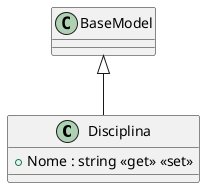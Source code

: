 @startuml
class Disciplina {
    + Nome : string <<get>> <<set>>
}
BaseModel <|-- Disciplina
@enduml
